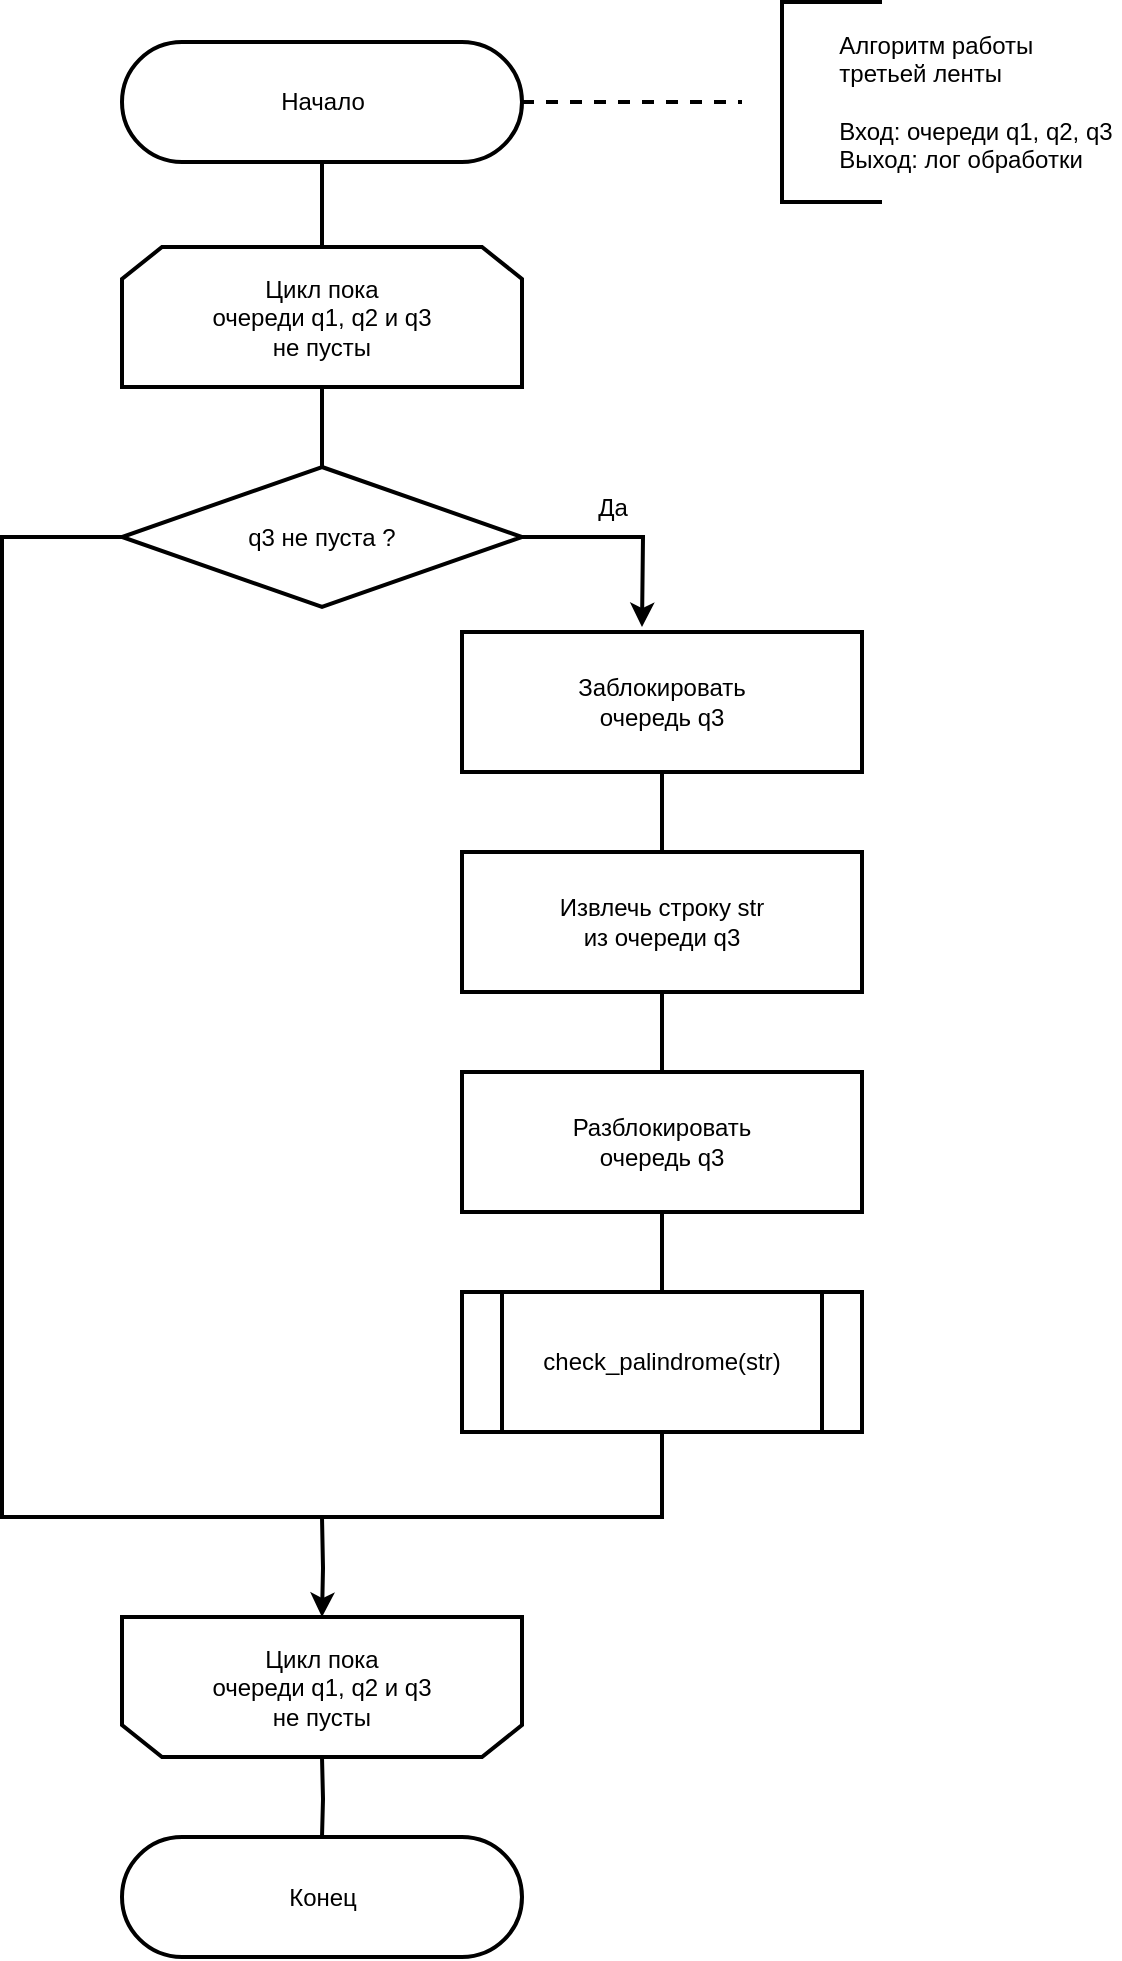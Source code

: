 <mxfile>
    <diagram id="dhBrjoOwCxouK9fL_zHQ" name="Page-1">
        <mxGraphModel dx="-1590" dy="555" grid="1" gridSize="10" guides="1" tooltips="1" connect="1" arrows="1" fold="1" page="1" pageScale="1" pageWidth="1169" pageHeight="1654" math="0" shadow="0">
            <root>
                <mxCell id="0"/>
                <mxCell id="1" parent="0"/>
                <mxCell id="2" style="edgeStyle=orthogonalEdgeStyle;rounded=0;orthogonalLoop=1;jettySize=auto;html=1;entryX=0;entryY=0.5;entryDx=0;entryDy=0;entryPerimeter=0;endArrow=none;endFill=0;strokeWidth=2;dashed=1;exitX=1;exitY=0.5;exitDx=0;exitDy=0;exitPerimeter=0;" parent="1" source="4" edge="1">
                    <mxGeometry relative="1" as="geometry">
                        <mxPoint x="3013" y="400" as="sourcePoint"/>
                        <Array as="points">
                            <mxPoint x="2983" y="330"/>
                            <mxPoint x="2983" y="330"/>
                        </Array>
                        <mxPoint x="3073" y="330" as="targetPoint"/>
                    </mxGeometry>
                </mxCell>
                <mxCell id="3" style="edgeStyle=none;html=1;exitX=0.5;exitY=0.5;exitDx=0;exitDy=30;exitPerimeter=0;strokeWidth=2;endArrow=none;endFill=0;" parent="1" source="4" edge="1">
                    <mxGeometry relative="1" as="geometry">
                        <mxPoint x="2863" y="402.5" as="targetPoint"/>
                    </mxGeometry>
                </mxCell>
                <mxCell id="4" value="&lt;font style=&quot;font-size: 12px&quot;&gt;Начало&lt;/font&gt;" style="html=1;dashed=0;whitespace=wrap;shape=mxgraph.dfd.start;strokeWidth=2;" parent="1" vertex="1">
                    <mxGeometry x="2763" y="300" width="200" height="60" as="geometry"/>
                </mxCell>
                <mxCell id="5" style="edgeStyle=orthogonalEdgeStyle;rounded=0;orthogonalLoop=1;jettySize=auto;html=1;exitX=0.5;exitY=1;exitDx=0;exitDy=0;" parent="1" edge="1">
                    <mxGeometry relative="1" as="geometry">
                        <mxPoint x="2813" y="437.5" as="sourcePoint"/>
                        <mxPoint x="2813" y="437.5" as="targetPoint"/>
                    </mxGeometry>
                </mxCell>
                <mxCell id="6" value="&lt;font style=&quot;font-size: 12px&quot;&gt;Конец&lt;/font&gt;" style="html=1;dashed=0;whitespace=wrap;shape=mxgraph.dfd.start;strokeWidth=2;" parent="1" vertex="1">
                    <mxGeometry x="2763" y="1197.5" width="200" height="60" as="geometry"/>
                </mxCell>
                <mxCell id="7" style="edgeStyle=orthogonalEdgeStyle;rounded=0;html=1;endArrow=classic;endFill=1;strokeWidth=2;entryX=0.5;entryY=1;entryDx=0;entryDy=0;" parent="1" target="8" edge="1">
                    <mxGeometry relative="1" as="geometry">
                        <mxPoint x="2863" y="1037.5" as="sourcePoint"/>
                    </mxGeometry>
                </mxCell>
                <mxCell id="8" value="Цикл пока&lt;br&gt;очереди q1, q2 и q3&lt;br&gt;не пусты" style="shape=loopLimit;whiteSpace=wrap;html=1;strokeWidth=2;direction=west;" parent="1" vertex="1">
                    <mxGeometry x="2763" y="1087.5" width="200" height="70" as="geometry"/>
                </mxCell>
                <mxCell id="9" style="edgeStyle=orthogonalEdgeStyle;rounded=0;orthogonalLoop=1;jettySize=auto;html=1;exitX=0.5;exitY=1;exitDx=0;exitDy=0;entryX=0.5;entryY=0.5;entryDx=0;entryDy=-30;entryPerimeter=0;endArrow=none;endFill=0;strokeWidth=2;" parent="1" target="6" edge="1">
                    <mxGeometry relative="1" as="geometry">
                        <mxPoint x="2863" y="1157.5" as="sourcePoint"/>
                    </mxGeometry>
                </mxCell>
                <mxCell id="10" style="edgeStyle=none;html=1;exitX=0.5;exitY=1;exitDx=0;exitDy=0;entryX=0.5;entryY=0;entryDx=0;entryDy=0;endArrow=none;endFill=0;strokeWidth=2;" parent="1" source="11" target="15" edge="1">
                    <mxGeometry relative="1" as="geometry"/>
                </mxCell>
                <mxCell id="11" value="Цикл пока&lt;br&gt;очереди q1, q2 и q3&lt;br&gt;не пусты" style="shape=loopLimit;whiteSpace=wrap;html=1;strokeWidth=2;" parent="1" vertex="1">
                    <mxGeometry x="2763" y="402.5" width="200" height="70" as="geometry"/>
                </mxCell>
                <mxCell id="12" style="edgeStyle=orthogonalEdgeStyle;rounded=0;orthogonalLoop=1;jettySize=auto;html=1;exitX=0.5;exitY=1;exitDx=0;exitDy=0;" parent="1" edge="1">
                    <mxGeometry relative="1" as="geometry">
                        <mxPoint x="2803" y="527.5" as="sourcePoint"/>
                        <mxPoint x="2803" y="527.5" as="targetPoint"/>
                    </mxGeometry>
                </mxCell>
                <mxCell id="13" style="edgeStyle=orthogonalEdgeStyle;rounded=0;orthogonalLoop=1;jettySize=auto;html=1;exitX=1;exitY=0.5;exitDx=0;exitDy=0;entryX=0.5;entryY=0;entryDx=0;entryDy=0;endArrow=classic;endFill=1;strokeWidth=2;" parent="1" source="15" edge="1">
                    <mxGeometry relative="1" as="geometry">
                        <mxPoint x="3023" y="592.5" as="targetPoint"/>
                    </mxGeometry>
                </mxCell>
                <mxCell id="14" style="edgeStyle=orthogonalEdgeStyle;html=1;exitX=0;exitY=0.5;exitDx=0;exitDy=0;endArrow=none;endFill=0;strokeWidth=2;rounded=0;entryX=0.5;entryY=1;entryDx=0;entryDy=0;" parent="1" source="15" target="19" edge="1">
                    <mxGeometry relative="1" as="geometry">
                        <Array as="points">
                            <mxPoint x="2703" y="547.5"/>
                            <mxPoint x="2703" y="1037.5"/>
                            <mxPoint x="3033" y="1037.5"/>
                        </Array>
                        <mxPoint x="3033" y="1297.5" as="targetPoint"/>
                    </mxGeometry>
                </mxCell>
                <mxCell id="15" value="q3 не пуста ?" style="rhombus;whiteSpace=wrap;html=1;strokeWidth=2;" parent="1" vertex="1">
                    <mxGeometry x="2763" y="512.5" width="200" height="70" as="geometry"/>
                </mxCell>
                <mxCell id="16" value="Да" style="text;html=1;align=center;verticalAlign=middle;resizable=0;points=[];autosize=1;strokeColor=none;" parent="1" vertex="1">
                    <mxGeometry x="2993" y="522.5" width="30" height="20" as="geometry"/>
                </mxCell>
                <mxCell id="17" value="&lt;div&gt;&lt;span style=&quot;white-space: pre&quot;&gt;&#9;&lt;/span&gt;Алгоритм работы&lt;/div&gt;&lt;div&gt;&lt;span style=&quot;white-space: pre&quot;&gt;&#9;&lt;/span&gt;третьей&amp;nbsp;ленты&lt;br&gt;&lt;/div&gt;&lt;div&gt;&lt;span&gt;&lt;br&gt;&lt;/span&gt;&lt;/div&gt;&lt;span style=&quot;white-space: pre&quot;&gt;&#9;&lt;/span&gt;Вход: очереди q1, q2, q3&amp;nbsp;&lt;br&gt;&lt;span style=&quot;white-space: pre&quot;&gt;&#9;&lt;/span&gt;Выход: лог обработки" style="strokeWidth=2;html=1;shape=mxgraph.flowchart.annotation_1;align=left;pointerEvents=1;" parent="1" vertex="1">
                    <mxGeometry x="3093" y="280" width="50" height="100" as="geometry"/>
                </mxCell>
                <mxCell id="18" style="edgeStyle=none;rounded=0;html=1;exitX=0.5;exitY=1;exitDx=0;exitDy=0;entryX=0.5;entryY=0;entryDx=0;entryDy=0;endArrow=none;endFill=0;strokeWidth=2;" parent="1" target="21" edge="1">
                    <mxGeometry relative="1" as="geometry">
                        <mxPoint x="3033" y="660" as="sourcePoint"/>
                    </mxGeometry>
                </mxCell>
                <mxCell id="19" value="check_palindrome(str)" style="shape=process;whiteSpace=wrap;html=1;backgroundOutline=1;strokeWidth=2;align=center;" parent="1" vertex="1">
                    <mxGeometry x="2933" y="925" width="200" height="70" as="geometry"/>
                </mxCell>
                <mxCell id="20" style="edgeStyle=none;html=1;exitX=0.5;exitY=1;exitDx=0;exitDy=0;entryX=0.5;entryY=0;entryDx=0;entryDy=0;endArrow=none;endFill=0;strokeWidth=2;" parent="1" source="21" target="24" edge="1">
                    <mxGeometry relative="1" as="geometry"/>
                </mxCell>
                <mxCell id="21" value="&lt;font&gt;&lt;div&gt;Извлечь строку str&lt;/div&gt;&lt;div&gt;из очереди q3&lt;/div&gt;&lt;/font&gt;" style="rounded=0;whiteSpace=wrap;html=1;strokeWidth=2;align=center;" parent="1" vertex="1">
                    <mxGeometry x="2933" y="705" width="200" height="70" as="geometry"/>
                </mxCell>
                <mxCell id="22" value="&lt;font&gt;&lt;div&gt;Заблокировать&lt;/div&gt;&lt;div&gt;очередь q3&lt;/div&gt;&lt;/font&gt;" style="rounded=0;whiteSpace=wrap;html=1;strokeWidth=2;align=center;" parent="1" vertex="1">
                    <mxGeometry x="2933" y="595" width="200" height="70" as="geometry"/>
                </mxCell>
                <mxCell id="23" style="edgeStyle=none;html=1;exitX=0.5;exitY=1;exitDx=0;exitDy=0;entryX=0.5;entryY=0;entryDx=0;entryDy=0;endArrow=none;endFill=0;strokeWidth=2;" parent="1" source="24" target="19" edge="1">
                    <mxGeometry relative="1" as="geometry"/>
                </mxCell>
                <mxCell id="24" value="&lt;font&gt;&lt;div&gt;Разблокировать&lt;/div&gt;&lt;div&gt;очередь q3&lt;/div&gt;&lt;/font&gt;" style="rounded=0;whiteSpace=wrap;html=1;strokeWidth=2;align=center;" parent="1" vertex="1">
                    <mxGeometry x="2933" y="815" width="200" height="70" as="geometry"/>
                </mxCell>
            </root>
        </mxGraphModel>
    </diagram>
</mxfile>